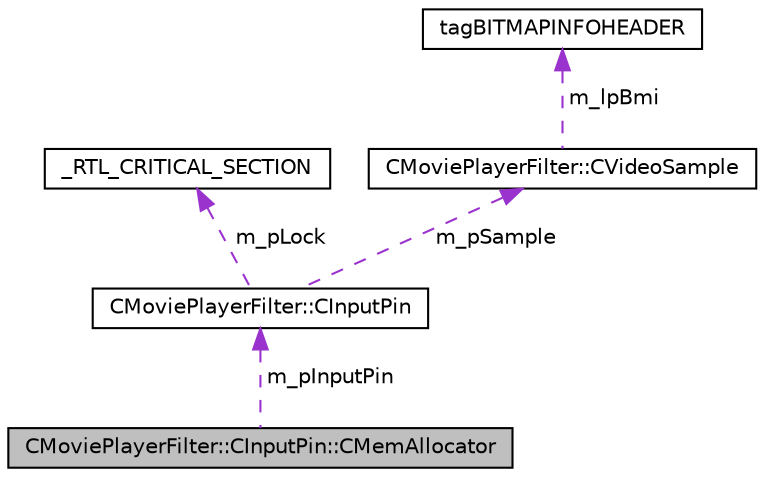 digraph G
{
  edge [fontname="Helvetica",fontsize="10",labelfontname="Helvetica",labelfontsize="10"];
  node [fontname="Helvetica",fontsize="10",shape=record];
  Node1 [label="CMoviePlayerFilter::CInputPin::CMemAllocator",height=0.2,width=0.4,color="black", fillcolor="grey75", style="filled" fontcolor="black"];
  Node2 -> Node1 [dir="back",color="darkorchid3",fontsize="10",style="dashed",label=" m_pInputPin" ,fontname="Helvetica"];
  Node2 [label="CMoviePlayerFilter::CInputPin",height=0.2,width=0.4,color="black", fillcolor="white", style="filled",URL="$class_c_movie_player_filter_1_1_c_input_pin.html"];
  Node3 -> Node2 [dir="back",color="darkorchid3",fontsize="10",style="dashed",label=" m_pLock" ,fontname="Helvetica"];
  Node3 [label="_RTL_CRITICAL_SECTION",height=0.2,width=0.4,color="black", fillcolor="white", style="filled",URL="$struct___r_t_l___c_r_i_t_i_c_a_l___s_e_c_t_i_o_n.html"];
  Node4 -> Node2 [dir="back",color="darkorchid3",fontsize="10",style="dashed",label=" m_pSample" ,fontname="Helvetica"];
  Node4 [label="CMoviePlayerFilter::CVideoSample",height=0.2,width=0.4,color="black", fillcolor="white", style="filled",URL="$class_c_movie_player_filter_1_1_c_video_sample.html"];
  Node5 -> Node4 [dir="back",color="darkorchid3",fontsize="10",style="dashed",label=" m_lpBmi" ,fontname="Helvetica"];
  Node5 [label="tagBITMAPINFOHEADER",height=0.2,width=0.4,color="black", fillcolor="white", style="filled",URL="$structtag_b_i_t_m_a_p_i_n_f_o_h_e_a_d_e_r.html"];
}
